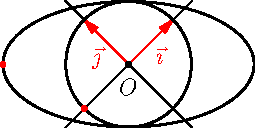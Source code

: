 import geometry; size(4.5cm);
currentcoordsys=rotate(45)*defaultcoordsys;
show(currentcoordsys);
abscissa rel=relabscissa(0.5);
ellipse el=ellipse(origin(),2,1,-45); draw(el,linewidth(bp));
circle c=circle(origin(),1);          draw(c,linewidth(bp));
dot(point(el,rel), red); dot(point(c,rel), red);
